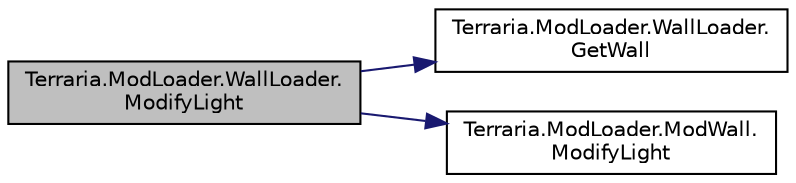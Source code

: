 digraph "Terraria.ModLoader.WallLoader.ModifyLight"
{
 // LATEX_PDF_SIZE
  edge [fontname="Helvetica",fontsize="10",labelfontname="Helvetica",labelfontsize="10"];
  node [fontname="Helvetica",fontsize="10",shape=record];
  rankdir="LR";
  Node1 [label="Terraria.ModLoader.WallLoader.\lModifyLight",height=0.2,width=0.4,color="black", fillcolor="grey75", style="filled", fontcolor="black",tooltip=" "];
  Node1 -> Node2 [color="midnightblue",fontsize="10",style="solid",fontname="Helvetica"];
  Node2 [label="Terraria.ModLoader.WallLoader.\lGetWall",height=0.2,width=0.4,color="black", fillcolor="white", style="filled",URL="$class_terraria_1_1_mod_loader_1_1_wall_loader.html#a52a7457356cd330af2425e371a0cdc49",tooltip="Gets the ModWall instance with the given type. If no ModWall with the given type exists,..."];
  Node1 -> Node3 [color="midnightblue",fontsize="10",style="solid",fontname="Helvetica"];
  Node3 [label="Terraria.ModLoader.ModWall.\lModifyLight",height=0.2,width=0.4,color="black", fillcolor="white", style="filled",URL="$class_terraria_1_1_mod_loader_1_1_mod_wall.html#a74645c373ed9daad3c7a49550277d06e",tooltip="Allows you to determine how much light this wall emits. This can also let you light up the block in f..."];
}
